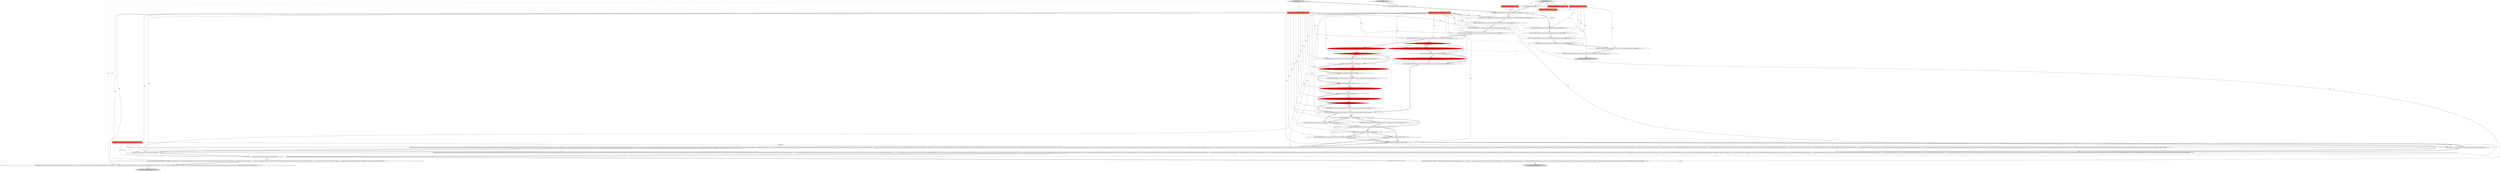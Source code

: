 digraph {
1 [style = filled, label = "json.name(dataSource.getId())@@@3@@@['1', '1', '0']", fillcolor = white, shape = ellipse image = "AAA0AAABBB1BBB"];
52 [style = filled, label = "json.beginObject()@@@3@@@['0', '0', '1']", fillcolor = white, shape = ellipse image = "AAA0AAABBB3BBB"];
39 [style = filled, label = "JSONUtils.field(json,ATTR_NAVIGATOR_HIDE_SCHEMAS,navSettings.isHideSchemas())@@@15@@@['0', '1', '0']", fillcolor = red, shape = ellipse image = "AAA1AAABBB2BBB"];
32 [style = filled, label = "{Collection<FilterMapping> filterMappings = dataSource.getObjectFilters()if (!CommonUtils.isEmpty(filterMappings)) {json.name(RegistryConstants.TAG_FILTERS)json.beginArray()for (FilterMapping filter : filterMappings){if (filter.defaultFilter != null && !filter.defaultFilter.isEmpty()) {saveObjectFiler(json,filter.typeName,null,filter.defaultFilter)}for (Map.Entry<String,DBSObjectFilter> cf : filter.customFilters.entrySet()){if (!cf.getValue().isEmpty()) {saveObjectFiler(json,filter.typeName,cf.getKey(),cf.getValue())}}}json.endArray()}}@@@108@@@['0', '1', '0']", fillcolor = white, shape = ellipse image = "AAA0AAABBB2BBB"];
59 [style = filled, label = "JSONUtils.fieldNE(json,RegistryConstants.ATTR_NAME,filter.getName())@@@6@@@['0', '0', '1']", fillcolor = white, shape = ellipse image = "AAA0AAABBB3BBB"];
51 [style = filled, label = "String objectID@@@2@@@['0', '0', '1']", fillcolor = tomato, shape = box image = "AAA0AAABBB3BBB"];
5 [style = filled, label = "dataSource.hasSharedVirtualModel()@@@24@@@['1', '0', '0']", fillcolor = white, shape = diamond image = "AAA0AAABBB1BBB"];
54 [style = filled, label = "JSONUtils.fieldNE(json,RegistryConstants.ATTR_TYPE,typeName)@@@5@@@['0', '0', '1']", fillcolor = white, shape = ellipse image = "AAA0AAABBB3BBB"];
0 [style = filled, label = "JSONUtils.field(json,RegistryConstants.ATTR_PROVIDER,dataSource.getDriver().getProviderDescriptor().getId())@@@5@@@['1', '1', '0']", fillcolor = white, shape = ellipse image = "AAA0AAABBB1BBB"];
34 [style = filled, label = "json.endObject()@@@140@@@['0', '1', '0']", fillcolor = lightgray, shape = ellipse image = "AAA0AAABBB2BBB"];
18 [style = filled, label = "dataSource.isShowUtilityObjects()@@@13@@@['1', '0', '0']", fillcolor = white, shape = diamond image = "AAA0AAABBB1BBB"];
37 [style = filled, label = "navSettings.isHideFolders()@@@14@@@['0', '1', '0']", fillcolor = white, shape = diamond image = "AAA0AAABBB2BBB"];
6 [style = filled, label = "JSONUtils.field(json,RegistryConstants.ATTR_READ_ONLY,dataSource.isConnectionReadOnly())@@@16@@@['1', '0', '0']", fillcolor = white, shape = ellipse image = "AAA0AAABBB1BBB"];
28 [style = filled, label = "navSettings.isShowOnlyEntities()@@@13@@@['0', '1', '0']", fillcolor = white, shape = diamond image = "AAA0AAABBB2BBB"];
17 [style = filled, label = "JSONUtils.field(json,RegistryConstants.ATTR_DRIVER,dataSource.getDriver().getId())@@@6@@@['1', '1', '0']", fillcolor = white, shape = ellipse image = "AAA0AAABBB1BBB"];
35 [style = filled, label = "JSONUtils.field(json,ATTR_NAVIGATOR_SHOW_UTIL_OBJECTS,navSettings.isShowUtilityObjects())@@@12@@@['0', '1', '0']", fillcolor = red, shape = ellipse image = "AAA1AAABBB2BBB"];
47 [style = filled, label = "DataSourceNavigatorSettings navSettings = dataSource.getNavigatorSettings()@@@10@@@['0', '1', '0']", fillcolor = red, shape = ellipse image = "AAA1AAABBB2BBB"];
21 [style = filled, label = "final String lockPasswordHash = dataSource.getLockPasswordHash()@@@21@@@['1', '1', '0']", fillcolor = white, shape = ellipse image = "AAA0AAABBB1BBB"];
24 [style = filled, label = "JSONUtils.fieldNE(json,RegistryConstants.ATTR_ID,objectID)@@@4@@@['1', '1', '1']", fillcolor = white, shape = ellipse image = "AAA0AAABBB1BBB"];
38 [style = filled, label = "JSONUtils.field(json,RegistryConstants.ATTR_LOCK_PASSWORD,lockPasswordHash)@@@23@@@['0', '1', '0']", fillcolor = white, shape = ellipse image = "AAA0AAABBB2BBB"];
29 [style = filled, label = "JSONUtils.field(json,ATTR_NAVIGATOR_SHOW_SYSTEM_OBJECTS,navSettings.isShowSystemObjects())@@@11@@@['0', '1', '0']", fillcolor = white, shape = ellipse image = "AAA0AAABBB2BBB"];
10 [style = filled, label = "!CommonUtils.isEmpty(lockPasswordHash)@@@22@@@['1', '1', '0']", fillcolor = white, shape = diamond image = "AAA0AAABBB1BBB"];
45 [style = filled, label = "JSONUtils.field(json,ATTR_NAVIGATOR_HIDE_FOLDERS,navSettings.isHideFolders())@@@14@@@['0', '1', '0']", fillcolor = red, shape = ellipse image = "AAA1AAABBB2BBB"];
60 [style = filled, label = "JsonWriter json@@@2@@@['0', '0', '1']", fillcolor = tomato, shape = box image = "AAA0AAABBB3BBB"];
31 [style = filled, label = "navSettings.isHideSchemas()@@@15@@@['0', '1', '0']", fillcolor = white, shape = diamond image = "AAA0AAABBB2BBB"];
12 [style = filled, label = "{DBPConnectionConfiguration connectionInfo = dataSource.getConnectionConfiguration()json.name(\"configuration\")json.beginObject()JSONUtils.fieldNE(json,RegistryConstants.ATTR_HOST,connectionInfo.getHostName())JSONUtils.fieldNE(json,RegistryConstants.ATTR_PORT,connectionInfo.getHostPort())JSONUtils.fieldNE(json,RegistryConstants.ATTR_SERVER,connectionInfo.getServerName())JSONUtils.fieldNE(json,RegistryConstants.ATTR_DATABASE,connectionInfo.getDatabaseName())JSONUtils.fieldNE(json,RegistryConstants.ATTR_URL,connectionInfo.getUrl())saveSecuredCredentials(dataSource,null,null,connectionInfo.getUserName(),dataSource.isSavePassword()? connectionInfo.getUserPassword(): null)JSONUtils.fieldNE(json,RegistryConstants.ATTR_HOME,connectionInfo.getClientHomeId())if (connectionInfo.getConnectionType() != null) {JSONUtils.field(json,RegistryConstants.ATTR_TYPE,connectionInfo.getConnectionType().getId())}JSONUtils.fieldNE(json,RegistryConstants.ATTR_COLOR,connectionInfo.getConnectionColor())if (connectionInfo.getKeepAliveInterval() > 0) {JSONUtils.field(json,RegistryConstants.ATTR_KEEP_ALIVE,connectionInfo.getKeepAliveInterval())}JSONUtils.fieldNE(json,\"config-profile\",connectionInfo.getConfigProfileName())JSONUtils.serializeProperties(json,RegistryConstants.TAG_PROPERTIES,connectionInfo.getProperties())JSONUtils.serializeProperties(json,RegistryConstants.TAG_PROVIDER_PROPERTIES,connectionInfo.getProviderProperties())JSONUtils.fieldNE(json,\"auth-model\",connectionInfo.getAuthModelId())JSONUtils.serializeProperties(json,\"auth-properties\",connectionInfo.getAuthProperties())if (!ArrayUtils.isEmpty(connectionInfo.getDeclaredEvents())) {json.name(RegistryConstants.TAG_EVENTS)json.beginObject()for (DBPConnectionEventType eventType : connectionInfo.getDeclaredEvents()){DBRShellCommand command = connectionInfo.getEvent(eventType)if (!command.isEnabled()) {continue}json.name(eventType.name())json.beginObject()JSONUtils.field(json,RegistryConstants.ATTR_ENABLED,command.isEnabled())JSONUtils.field(json,RegistryConstants.ATTR_SHOW_PANEL,command.isShowProcessPanel())JSONUtils.field(json,RegistryConstants.ATTR_WAIT_PROCESS,command.isWaitProcessFinish())if (command.isWaitProcessFinish()) {JSONUtils.field(json,RegistryConstants.ATTR_WAIT_PROCESS_TIMEOUT,command.getWaitProcessTimeoutMs())}JSONUtils.field(json,RegistryConstants.ATTR_TERMINATE_AT_DISCONNECT,command.isTerminateAtDisconnect())JSONUtils.field(json,RegistryConstants.ATTR_PAUSE_AFTER_EXECUTE,command.getPauseAfterExecute())JSONUtils.fieldNE(json,RegistryConstants.ATTR_WORKING_DIRECTORY,command.getWorkingDirectory())JSONUtils.fieldNE(json,RegistryConstants.ATTR_COMMAND,command.getCommand())json.endObject()}json.endObject()}if (!CommonUtils.isEmpty(connectionInfo.getHandlers())) {json.name(RegistryConstants.TAG_HANDLERS)json.beginObject()for (DBWHandlerConfiguration configuration : connectionInfo.getHandlers()){if (configuration.isEnabled()) {saveNetworkHandlerConfiguration(json,dataSource,null,configuration)}}json.endObject()}{DBPConnectionBootstrap bootstrap = connectionInfo.getBootstrap()if (bootstrap.hasData()) {json.name(RegistryConstants.TAG_BOOTSTRAP)json.beginObject()if (bootstrap.getDefaultAutoCommit() != null) {JSONUtils.field(json,RegistryConstants.ATTR_AUTOCOMMIT,bootstrap.getDefaultAutoCommit())}if (bootstrap.getDefaultTransactionIsolation() != null) {JSONUtils.field(json,RegistryConstants.ATTR_TXN_ISOLATION,bootstrap.getDefaultTransactionIsolation())}JSONUtils.fieldNE(json,RegistryConstants.ATTR_DEFAULT_CATALOG,bootstrap.getDefaultCatalogName())JSONUtils.fieldNE(json,RegistryConstants.ATTR_DEFAULT_SCHEMA,bootstrap.getDefaultSchemaName())if (bootstrap.isIgnoreErrors()) {JSONUtils.field(json,RegistryConstants.ATTR_IGNORE_ERRORS,true)}JSONUtils.serializeStringList(json,RegistryConstants.TAG_QUERY,bootstrap.getInitQueries())json.endObject()}}json.endObject()}@@@27@@@['1', '0', '0']", fillcolor = white, shape = ellipse image = "AAA0AAABBB1BBB"];
14 [style = filled, label = "JSONUtils.field(json,RegistryConstants.ATTR_SAVE_PASSWORD,dataSource.isSavePassword())@@@9@@@['1', '1', '0']", fillcolor = white, shape = ellipse image = "AAA0AAABBB1BBB"];
20 [style = filled, label = "dataSource.getFolder() != null@@@18@@@['1', '1', '0']", fillcolor = white, shape = diamond image = "AAA0AAABBB1BBB"];
41 [style = filled, label = "JSONUtils.field(json,ATTR_NAVIGATOR_MERGE_ENTITIES,navSettings.isMergeEntities())@@@16@@@['0', '1', '0']", fillcolor = white, shape = ellipse image = "AAA0AAABBB2BBB"];
57 [style = filled, label = "DBSObjectFilter filter@@@2@@@['0', '0', '1']", fillcolor = tomato, shape = box image = "AAA0AAABBB3BBB"];
36 [style = filled, label = "{DBPConnectionConfiguration connectionInfo = dataSource.getConnectionConfiguration()json.name(\"configuration\")json.beginObject()JSONUtils.fieldNE(json,RegistryConstants.ATTR_HOST,connectionInfo.getHostName())JSONUtils.fieldNE(json,RegistryConstants.ATTR_PORT,connectionInfo.getHostPort())JSONUtils.fieldNE(json,RegistryConstants.ATTR_SERVER,connectionInfo.getServerName())JSONUtils.fieldNE(json,RegistryConstants.ATTR_DATABASE,connectionInfo.getDatabaseName())JSONUtils.fieldNE(json,RegistryConstants.ATTR_URL,connectionInfo.getUrl())saveSecuredCredentials(dataSource,null,null,connectionInfo.getUserName(),dataSource.isSavePassword()? connectionInfo.getUserPassword(): null)JSONUtils.fieldNE(json,RegistryConstants.ATTR_HOME,connectionInfo.getClientHomeId())if (connectionInfo.getConnectionType() != null) {JSONUtils.field(json,RegistryConstants.ATTR_TYPE,connectionInfo.getConnectionType().getId())}JSONUtils.fieldNE(json,RegistryConstants.ATTR_COLOR,connectionInfo.getConnectionColor())if (connectionInfo.getKeepAliveInterval() > 0) {JSONUtils.field(json,RegistryConstants.ATTR_KEEP_ALIVE,connectionInfo.getKeepAliveInterval())}JSONUtils.fieldNE(json,\"config-profile\",connectionInfo.getConfigProfileName())JSONUtils.serializeProperties(json,RegistryConstants.TAG_PROPERTIES,connectionInfo.getProperties())JSONUtils.serializeProperties(json,RegistryConstants.TAG_PROVIDER_PROPERTIES,connectionInfo.getProviderProperties())JSONUtils.fieldNE(json,\"auth-model\",connectionInfo.getAuthModelId())JSONUtils.serializeProperties(json,\"auth-properties\",connectionInfo.getAuthProperties())if (!ArrayUtils.isEmpty(connectionInfo.getDeclaredEvents())) {json.name(RegistryConstants.TAG_EVENTS)json.beginObject()for (DBPConnectionEventType eventType : connectionInfo.getDeclaredEvents()){DBRShellCommand command = connectionInfo.getEvent(eventType)if (!command.isEnabled()) {continue}json.name(eventType.name())json.beginObject()JSONUtils.field(json,RegistryConstants.ATTR_ENABLED,command.isEnabled())JSONUtils.field(json,RegistryConstants.ATTR_SHOW_PANEL,command.isShowProcessPanel())JSONUtils.field(json,RegistryConstants.ATTR_WAIT_PROCESS,command.isWaitProcessFinish())if (command.isWaitProcessFinish()) {JSONUtils.field(json,RegistryConstants.ATTR_WAIT_PROCESS_TIMEOUT,command.getWaitProcessTimeoutMs())}JSONUtils.field(json,RegistryConstants.ATTR_TERMINATE_AT_DISCONNECT,command.isTerminateAtDisconnect())JSONUtils.field(json,RegistryConstants.ATTR_PAUSE_AFTER_EXECUTE,command.getPauseAfterExecute())JSONUtils.fieldNE(json,RegistryConstants.ATTR_WORKING_DIRECTORY,command.getWorkingDirectory())JSONUtils.fieldNE(json,RegistryConstants.ATTR_COMMAND,command.getCommand())json.endObject()}json.endObject()}if (!CommonUtils.isEmpty(connectionInfo.getHandlers())) {json.name(RegistryConstants.TAG_HANDLERS)json.beginObject()for (DBWHandlerConfiguration configuration : connectionInfo.getHandlers()){if (configuration.isEnabled()) {saveNetworkHandlerConfiguration(json,dataSource,null,configuration)}}json.endObject()}{DBPConnectionBootstrap bootstrap = connectionInfo.getBootstrap()if (bootstrap.hasData()) {json.name(RegistryConstants.TAG_BOOTSTRAP)json.beginObject()if (bootstrap.getDefaultAutoCommit() != null) {JSONUtils.field(json,RegistryConstants.ATTR_AUTOCOMMIT,bootstrap.getDefaultAutoCommit())}if (bootstrap.getDefaultTransactionIsolation() != null) {JSONUtils.field(json,RegistryConstants.ATTR_TXN_ISOLATION,bootstrap.getDefaultTransactionIsolation())}JSONUtils.fieldNE(json,RegistryConstants.ATTR_DEFAULT_CATALOG,bootstrap.getDefaultCatalogName())JSONUtils.fieldNE(json,RegistryConstants.ATTR_DEFAULT_SCHEMA,bootstrap.getDefaultSchemaName())if (bootstrap.isIgnoreErrors()) {JSONUtils.field(json,RegistryConstants.ATTR_IGNORE_ERRORS,true)}JSONUtils.serializeStringList(json,RegistryConstants.TAG_QUERY,bootstrap.getInitQueries())json.endObject()}}json.endObject()}@@@28@@@['0', '1', '0']", fillcolor = white, shape = ellipse image = "AAA0AAABBB2BBB"];
46 [style = filled, label = "JSONUtils.field(json,RegistryConstants.ATTR_FOLDER,dataSource.getFolder().getFolderPath())@@@19@@@['0', '1', '0']", fillcolor = white, shape = ellipse image = "AAA0AAABBB2BBB"];
26 [style = filled, label = "serializeModifyPermissions(json,dataSource)@@@106@@@['1', '0', '0']", fillcolor = white, shape = ellipse image = "AAA0AAABBB1BBB"];
44 [style = filled, label = "navSettings.isShowSystemObjects()@@@11@@@['0', '1', '0']", fillcolor = red, shape = diamond image = "AAA1AAABBB2BBB"];
48 [style = filled, label = "saveDataSource['0', '1', '0']", fillcolor = lightgray, shape = diamond image = "AAA0AAABBB2BBB"];
13 [style = filled, label = "@NotNull JsonWriter json@@@2@@@['1', '0', '0']", fillcolor = tomato, shape = box image = "AAA0AAABBB1BBB"];
30 [style = filled, label = "@NotNull JsonWriter json@@@2@@@['0', '1', '0']", fillcolor = tomato, shape = box image = "AAA0AAABBB2BBB"];
53 [style = filled, label = "JSONUtils.serializeStringList(json,RegistryConstants.TAG_EXCLUDE,filter.getExclude())@@@10@@@['0', '0', '1']", fillcolor = white, shape = ellipse image = "AAA0AAABBB3BBB"];
50 [style = filled, label = "saveObjectFiler['0', '0', '1']", fillcolor = lightgray, shape = diamond image = "AAA0AAABBB3BBB"];
19 [style = filled, label = "@NotNull DataSourceDescriptor dataSource@@@2@@@['1', '1', '0']", fillcolor = tomato, shape = box image = "AAA0AAABBB1BBB"];
23 [style = filled, label = "serializeModifyPermissions(json,dataSource)@@@107@@@['1', '1', '0']", fillcolor = white, shape = ellipse image = "AAA0AAABBB1BBB"];
27 [style = filled, label = "navSettings.isShowUtilityObjects()@@@12@@@['0', '1', '0']", fillcolor = white, shape = diamond image = "AAA0AAABBB2BBB"];
33 [style = filled, label = "{SimplePreferenceStore prefStore = dataSource.getPreferenceStore()Map<String,String> props = new TreeMap<>()for (String propName : prefStore.preferenceNames()){String propValue = prefStore.getString(propName)String defValue = prefStore.getDefaultString(propName)if (propValue != null && !CommonUtils.equalObjects(propValue,defValue)) {props.put(propName,propValue)}}if (!props.isEmpty()) {JSONUtils.serializeProperties(json,RegistryConstants.TAG_CUSTOM_PROPERTIES,props)}}@@@126@@@['0', '1', '0']", fillcolor = white, shape = ellipse image = "AAA0AAABBB2BBB"];
40 [style = filled, label = "JSONUtils.field(json,ATTR_NAVIGATOR_SHOW_ONLY_ENTITIES,navSettings.isShowOnlyEntities())@@@13@@@['0', '1', '0']", fillcolor = white, shape = ellipse image = "AAA0AAABBB2BBB"];
4 [style = filled, label = "json.endObject()@@@139@@@['1', '0', '0']", fillcolor = lightgray, shape = ellipse image = "AAA0AAABBB1BBB"];
15 [style = filled, label = "JSONUtils.field(json,RegistryConstants.ATTR_SHOW_UTIL_OBJECTS,dataSource.isShowUtilityObjects())@@@14@@@['1', '0', '0']", fillcolor = red, shape = ellipse image = "AAA1AAABBB1BBB"];
8 [style = filled, label = "dataSource.isShowSystemObjects()@@@10@@@['1', '0', '0']", fillcolor = red, shape = diamond image = "AAA1AAABBB1BBB"];
11 [style = filled, label = "JSONUtils.field(json,RegistryConstants.ATTR_SHOW_SYSTEM_OBJECTS,dataSource.isShowSystemObjects())@@@11@@@['1', '0', '0']", fillcolor = red, shape = ellipse image = "AAA1AAABBB1BBB"];
16 [style = filled, label = "{SimplePreferenceStore prefStore = dataSource.getPreferenceStore()Map<String,String> props = new TreeMap<>()for (String propName : prefStore.preferenceNames()){String propValue = prefStore.getString(propName)String defValue = prefStore.getDefaultString(propName)if (propValue != null && !CommonUtils.equalObjects(propValue,defValue)) {props.put(propName,propValue)}}if (!props.isEmpty()) {JSONUtils.serializeProperties(json,RegistryConstants.TAG_CUSTOM_PROPERTIES,props)}}@@@125@@@['1', '0', '0']", fillcolor = white, shape = ellipse image = "AAA0AAABBB1BBB"];
55 [style = filled, label = "JSONUtils.field(json,RegistryConstants.ATTR_ENABLED,filter.isEnabled())@@@8@@@['0', '0', '1']", fillcolor = white, shape = ellipse image = "AAA0AAABBB3BBB"];
22 [style = filled, label = "JSONUtils.field(json,RegistryConstants.ATTR_NAME,dataSource.getName())@@@7@@@['1', '1', '0']", fillcolor = white, shape = ellipse image = "AAA0AAABBB1BBB"];
3 [style = filled, label = "JSONUtils.fieldNE(json,RegistryConstants.TAG_DESCRIPTION,dataSource.getDescription())@@@8@@@['1', '1', '0']", fillcolor = white, shape = ellipse image = "AAA0AAABBB1BBB"];
43 [style = filled, label = "navSettings.isMergeEntities()@@@16@@@['0', '1', '0']", fillcolor = red, shape = diamond image = "AAA1AAABBB2BBB"];
49 [style = filled, label = "JSONUtils.fieldNE(json,RegistryConstants.ATTR_DESCRIPTION,filter.getDescription())@@@7@@@['0', '0', '1']", fillcolor = white, shape = ellipse image = "AAA0AAABBB3BBB"];
9 [style = filled, label = "dataSource.hasSharedVirtualModel()@@@25@@@['1', '1', '0']", fillcolor = white, shape = diamond image = "AAA0AAABBB1BBB"];
58 [style = filled, label = "JSONUtils.serializeStringList(json,RegistryConstants.TAG_INCLUDE,filter.getInclude())@@@9@@@['0', '0', '1']", fillcolor = white, shape = ellipse image = "AAA0AAABBB3BBB"];
2 [style = filled, label = "JSONUtils.field(json,RegistryConstants.ATTR_READ_ONLY,dataSource.isConnectionReadOnly())@@@17@@@['1', '1', '0']", fillcolor = white, shape = ellipse image = "AAA0AAABBB1BBB"];
61 [style = filled, label = "String typeName@@@2@@@['0', '0', '1']", fillcolor = tomato, shape = box image = "AAA0AAABBB3BBB"];
42 [style = filled, label = "JSONUtils.field(json,\"virtual-model-id\",dataSource.getVirtualModel().getId())@@@26@@@['0', '1', '0']", fillcolor = white, shape = ellipse image = "AAA0AAABBB2BBB"];
25 [style = filled, label = "final String lockPasswordHash = dataSource.getLockPasswordHash()@@@20@@@['1', '0', '0']", fillcolor = white, shape = ellipse image = "AAA0AAABBB1BBB"];
56 [style = filled, label = "json.endObject()@@@11@@@['0', '0', '1']", fillcolor = lightgray, shape = ellipse image = "AAA0AAABBB3BBB"];
7 [style = filled, label = "saveDataSource['1', '0', '0']", fillcolor = lightgray, shape = diamond image = "AAA0AAABBB1BBB"];
11->53 [style = dashed, label="0"];
21->10 [style = bold, label=""];
19->26 [style = solid, label="dataSource"];
59->49 [style = bold, label=""];
60->24 [style = solid, label="json"];
13->6 [style = solid, label="json"];
60->54 [style = solid, label="json"];
5->9 [style = bold, label=""];
13->15 [style = solid, label="json"];
19->36 [style = solid, label="dataSource"];
10->38 [style = dotted, label="true"];
30->35 [style = solid, label="json"];
27->28 [style = bold, label=""];
18->15 [style = dotted, label="true"];
45->31 [style = bold, label=""];
13->16 [style = solid, label="json"];
50->61 [style = dotted, label="true"];
49->55 [style = bold, label=""];
30->36 [style = solid, label="json"];
30->41 [style = solid, label="json"];
52->24 [style = bold, label=""];
15->45 [style = dashed, label="0"];
13->14 [style = solid, label="json"];
46->21 [style = bold, label=""];
37->31 [style = bold, label=""];
30->32 [style = solid, label="json"];
30->40 [style = solid, label="json"];
13->10 [style = solid, label="json"];
5->9 [style = dotted, label="true"];
25->10 [style = solid, label="lockPasswordHash"];
30->38 [style = solid, label="json"];
2->25 [style = bold, label=""];
8->11 [style = bold, label=""];
48->1 [style = bold, label=""];
27->35 [style = dotted, label="true"];
25->21 [style = bold, label=""];
40->37 [style = bold, label=""];
19->12 [style = solid, label="dataSource"];
31->39 [style = dotted, label="true"];
2->20 [style = dotted, label="true"];
2->20 [style = bold, label=""];
28->37 [style = bold, label=""];
7->1 [style = bold, label=""];
24->0 [style = bold, label=""];
0->17 [style = bold, label=""];
8->18 [style = bold, label=""];
7->13 [style = dotted, label="true"];
18->15 [style = bold, label=""];
30->33 [style = solid, label="json"];
19->23 [style = solid, label="dataSource"];
60->49 [style = solid, label="json"];
50->51 [style = dotted, label="true"];
9->42 [style = dotted, label="true"];
20->25 [style = bold, label=""];
41->2 [style = bold, label=""];
37->45 [style = dotted, label="true"];
11->18 [style = bold, label=""];
6->2 [style = bold, label=""];
35->28 [style = bold, label=""];
29->27 [style = bold, label=""];
51->24 [style = solid, label="objectID"];
61->54 [style = solid, label="typeName"];
48->30 [style = dotted, label="true"];
54->59 [style = bold, label=""];
48->19 [style = dotted, label="true"];
47->44 [style = bold, label=""];
53->56 [style = bold, label=""];
37->45 [style = bold, label=""];
14->8 [style = bold, label=""];
44->29 [style = dotted, label="true"];
13->12 [style = solid, label="json"];
60->55 [style = solid, label="json"];
30->23 [style = solid, label="json"];
9->42 [style = bold, label=""];
30->42 [style = solid, label="json"];
30->14 [style = solid, label="json"];
44->29 [style = bold, label=""];
11->44 [style = dashed, label="0"];
38->9 [style = bold, label=""];
50->60 [style = dotted, label="true"];
23->32 [style = bold, label=""];
43->2 [style = bold, label=""];
21->10 [style = dotted, label="true"];
22->59 [style = dashed, label="0"];
32->33 [style = bold, label=""];
27->35 [style = bold, label=""];
13->26 [style = solid, label="json"];
13->9 [style = solid, label="json"];
30->29 [style = solid, label="json"];
30->39 [style = solid, label="json"];
21->5 [style = bold, label=""];
50->57 [style = dotted, label="true"];
13->3 [style = solid, label="json"];
20->46 [style = dotted, label="true"];
58->53 [style = bold, label=""];
10->5 [style = bold, label=""];
18->6 [style = bold, label=""];
30->17 [style = solid, label="json"];
14->55 [style = dashed, label="0"];
30->22 [style = solid, label="json"];
14->47 [style = bold, label=""];
31->43 [style = bold, label=""];
8->11 [style = dotted, label="true"];
43->41 [style = bold, label=""];
30->45 [style = solid, label="json"];
10->9 [style = bold, label=""];
9->12 [style = bold, label=""];
60->59 [style = solid, label="json"];
31->39 [style = bold, label=""];
60->58 [style = solid, label="json"];
16->4 [style = bold, label=""];
13->22 [style = solid, label="json"];
13->20 [style = solid, label="json"];
13->23 [style = solid, label="json"];
10->38 [style = bold, label=""];
9->36 [style = bold, label=""];
13->0 [style = solid, label="json"];
30->0 [style = solid, label="json"];
23->16 [style = bold, label=""];
8->47 [style = dashed, label="0"];
28->40 [style = bold, label=""];
13->17 [style = solid, label="json"];
7->19 [style = dotted, label="true"];
3->14 [style = bold, label=""];
20->46 [style = bold, label=""];
30->46 [style = solid, label="json"];
39->43 [style = bold, label=""];
30->3 [style = solid, label="json"];
15->6 [style = bold, label=""];
12->26 [style = bold, label=""];
42->36 [style = bold, label=""];
17->22 [style = bold, label=""];
60->53 [style = solid, label="json"];
50->52 [style = bold, label=""];
24->54 [style = bold, label=""];
20->21 [style = bold, label=""];
22->3 [style = bold, label=""];
30->2 [style = solid, label="json"];
36->23 [style = bold, label=""];
5->12 [style = bold, label=""];
1->24 [style = bold, label=""];
3->49 [style = dashed, label="0"];
26->23 [style = bold, label=""];
21->38 [style = solid, label="lockPasswordHash"];
43->41 [style = dotted, label="true"];
13->11 [style = solid, label="json"];
0->24 [style = dashed, label="0"];
44->27 [style = bold, label=""];
33->34 [style = bold, label=""];
28->40 [style = dotted, label="true"];
55->58 [style = bold, label=""];
17->54 [style = dashed, label="0"];
}

